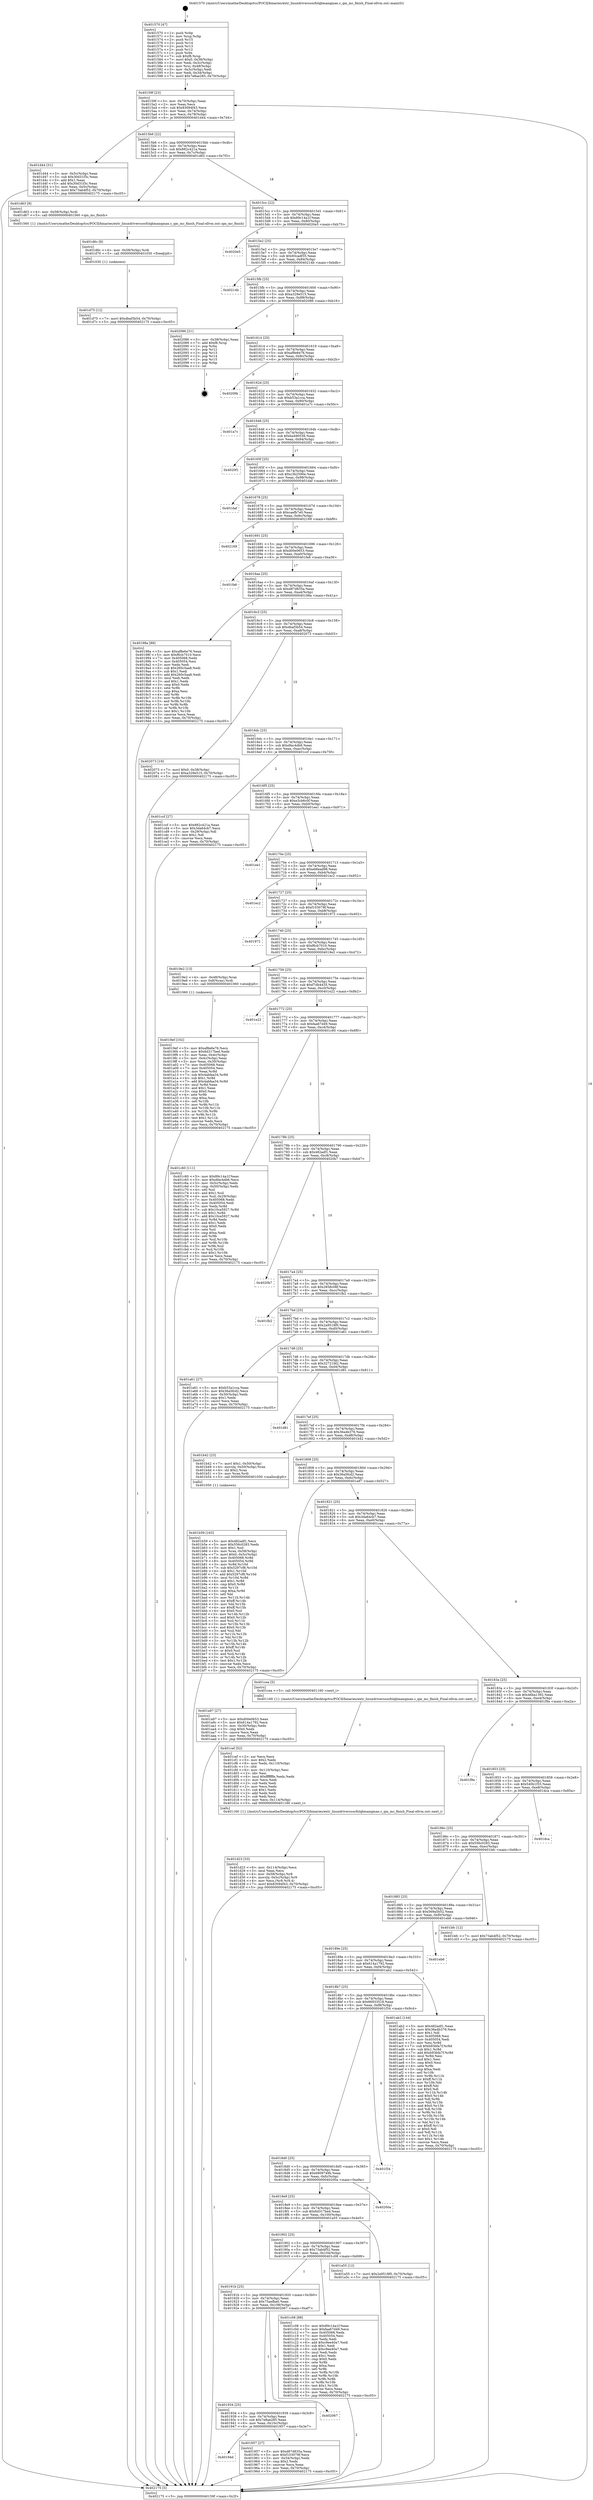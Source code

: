 digraph "0x401570" {
  label = "0x401570 (/mnt/c/Users/mathe/Desktop/tcc/POCII/binaries/extr_linuxdriverssocfslqbmanqman.c_qm_mc_finish_Final-ollvm.out::main(0))"
  labelloc = "t"
  node[shape=record]

  Entry [label="",width=0.3,height=0.3,shape=circle,fillcolor=black,style=filled]
  "0x40159f" [label="{
     0x40159f [23]\l
     | [instrs]\l
     &nbsp;&nbsp;0x40159f \<+3\>: mov -0x70(%rbp),%eax\l
     &nbsp;&nbsp;0x4015a2 \<+2\>: mov %eax,%ecx\l
     &nbsp;&nbsp;0x4015a4 \<+6\>: sub $0x83094f43,%ecx\l
     &nbsp;&nbsp;0x4015aa \<+3\>: mov %eax,-0x74(%rbp)\l
     &nbsp;&nbsp;0x4015ad \<+3\>: mov %ecx,-0x78(%rbp)\l
     &nbsp;&nbsp;0x4015b0 \<+6\>: je 0000000000401d44 \<main+0x7d4\>\l
  }"]
  "0x401d44" [label="{
     0x401d44 [31]\l
     | [instrs]\l
     &nbsp;&nbsp;0x401d44 \<+3\>: mov -0x5c(%rbp),%eax\l
     &nbsp;&nbsp;0x401d47 \<+5\>: sub $0x30d31f3c,%eax\l
     &nbsp;&nbsp;0x401d4c \<+3\>: add $0x1,%eax\l
     &nbsp;&nbsp;0x401d4f \<+5\>: add $0x30d31f3c,%eax\l
     &nbsp;&nbsp;0x401d54 \<+3\>: mov %eax,-0x5c(%rbp)\l
     &nbsp;&nbsp;0x401d57 \<+7\>: movl $0x73ab4f52,-0x70(%rbp)\l
     &nbsp;&nbsp;0x401d5e \<+5\>: jmp 0000000000402175 \<main+0xc05\>\l
  }"]
  "0x4015b6" [label="{
     0x4015b6 [22]\l
     | [instrs]\l
     &nbsp;&nbsp;0x4015b6 \<+5\>: jmp 00000000004015bb \<main+0x4b\>\l
     &nbsp;&nbsp;0x4015bb \<+3\>: mov -0x74(%rbp),%eax\l
     &nbsp;&nbsp;0x4015be \<+5\>: sub $0x882c421a,%eax\l
     &nbsp;&nbsp;0x4015c3 \<+3\>: mov %eax,-0x7c(%rbp)\l
     &nbsp;&nbsp;0x4015c6 \<+6\>: je 0000000000401d63 \<main+0x7f3\>\l
  }"]
  Exit [label="",width=0.3,height=0.3,shape=circle,fillcolor=black,style=filled,peripheries=2]
  "0x401d63" [label="{
     0x401d63 [9]\l
     | [instrs]\l
     &nbsp;&nbsp;0x401d63 \<+4\>: mov -0x58(%rbp),%rdi\l
     &nbsp;&nbsp;0x401d67 \<+5\>: call 0000000000401560 \<qm_mc_finish\>\l
     | [calls]\l
     &nbsp;&nbsp;0x401560 \{1\} (/mnt/c/Users/mathe/Desktop/tcc/POCII/binaries/extr_linuxdriverssocfslqbmanqman.c_qm_mc_finish_Final-ollvm.out::qm_mc_finish)\l
  }"]
  "0x4015cc" [label="{
     0x4015cc [22]\l
     | [instrs]\l
     &nbsp;&nbsp;0x4015cc \<+5\>: jmp 00000000004015d1 \<main+0x61\>\l
     &nbsp;&nbsp;0x4015d1 \<+3\>: mov -0x74(%rbp),%eax\l
     &nbsp;&nbsp;0x4015d4 \<+5\>: sub $0x89c14a1f,%eax\l
     &nbsp;&nbsp;0x4015d9 \<+3\>: mov %eax,-0x80(%rbp)\l
     &nbsp;&nbsp;0x4015dc \<+6\>: je 00000000004020e5 \<main+0xb75\>\l
  }"]
  "0x401d75" [label="{
     0x401d75 [12]\l
     | [instrs]\l
     &nbsp;&nbsp;0x401d75 \<+7\>: movl $0xdbaf3b54,-0x70(%rbp)\l
     &nbsp;&nbsp;0x401d7c \<+5\>: jmp 0000000000402175 \<main+0xc05\>\l
  }"]
  "0x4020e5" [label="{
     0x4020e5\l
  }", style=dashed]
  "0x4015e2" [label="{
     0x4015e2 [25]\l
     | [instrs]\l
     &nbsp;&nbsp;0x4015e2 \<+5\>: jmp 00000000004015e7 \<main+0x77\>\l
     &nbsp;&nbsp;0x4015e7 \<+3\>: mov -0x74(%rbp),%eax\l
     &nbsp;&nbsp;0x4015ea \<+5\>: sub $0x93cadf35,%eax\l
     &nbsp;&nbsp;0x4015ef \<+6\>: mov %eax,-0x84(%rbp)\l
     &nbsp;&nbsp;0x4015f5 \<+6\>: je 000000000040214b \<main+0xbdb\>\l
  }"]
  "0x401d6c" [label="{
     0x401d6c [9]\l
     | [instrs]\l
     &nbsp;&nbsp;0x401d6c \<+4\>: mov -0x58(%rbp),%rdi\l
     &nbsp;&nbsp;0x401d70 \<+5\>: call 0000000000401030 \<free@plt\>\l
     | [calls]\l
     &nbsp;&nbsp;0x401030 \{1\} (unknown)\l
  }"]
  "0x40214b" [label="{
     0x40214b\l
  }", style=dashed]
  "0x4015fb" [label="{
     0x4015fb [25]\l
     | [instrs]\l
     &nbsp;&nbsp;0x4015fb \<+5\>: jmp 0000000000401600 \<main+0x90\>\l
     &nbsp;&nbsp;0x401600 \<+3\>: mov -0x74(%rbp),%eax\l
     &nbsp;&nbsp;0x401603 \<+5\>: sub $0xa329e515,%eax\l
     &nbsp;&nbsp;0x401608 \<+6\>: mov %eax,-0x88(%rbp)\l
     &nbsp;&nbsp;0x40160e \<+6\>: je 0000000000402086 \<main+0xb16\>\l
  }"]
  "0x401d23" [label="{
     0x401d23 [33]\l
     | [instrs]\l
     &nbsp;&nbsp;0x401d23 \<+6\>: mov -0x114(%rbp),%ecx\l
     &nbsp;&nbsp;0x401d29 \<+3\>: imul %eax,%ecx\l
     &nbsp;&nbsp;0x401d2c \<+4\>: mov -0x58(%rbp),%r8\l
     &nbsp;&nbsp;0x401d30 \<+4\>: movslq -0x5c(%rbp),%r9\l
     &nbsp;&nbsp;0x401d34 \<+4\>: mov %ecx,(%r8,%r9,4)\l
     &nbsp;&nbsp;0x401d38 \<+7\>: movl $0x83094f43,-0x70(%rbp)\l
     &nbsp;&nbsp;0x401d3f \<+5\>: jmp 0000000000402175 \<main+0xc05\>\l
  }"]
  "0x402086" [label="{
     0x402086 [21]\l
     | [instrs]\l
     &nbsp;&nbsp;0x402086 \<+3\>: mov -0x38(%rbp),%eax\l
     &nbsp;&nbsp;0x402089 \<+7\>: add $0xf8,%rsp\l
     &nbsp;&nbsp;0x402090 \<+1\>: pop %rbx\l
     &nbsp;&nbsp;0x402091 \<+2\>: pop %r12\l
     &nbsp;&nbsp;0x402093 \<+2\>: pop %r13\l
     &nbsp;&nbsp;0x402095 \<+2\>: pop %r14\l
     &nbsp;&nbsp;0x402097 \<+2\>: pop %r15\l
     &nbsp;&nbsp;0x402099 \<+1\>: pop %rbp\l
     &nbsp;&nbsp;0x40209a \<+1\>: ret\l
  }"]
  "0x401614" [label="{
     0x401614 [25]\l
     | [instrs]\l
     &nbsp;&nbsp;0x401614 \<+5\>: jmp 0000000000401619 \<main+0xa9\>\l
     &nbsp;&nbsp;0x401619 \<+3\>: mov -0x74(%rbp),%eax\l
     &nbsp;&nbsp;0x40161c \<+5\>: sub $0xaf8e6e76,%eax\l
     &nbsp;&nbsp;0x401621 \<+6\>: mov %eax,-0x8c(%rbp)\l
     &nbsp;&nbsp;0x401627 \<+6\>: je 000000000040209b \<main+0xb2b\>\l
  }"]
  "0x401cef" [label="{
     0x401cef [52]\l
     | [instrs]\l
     &nbsp;&nbsp;0x401cef \<+2\>: xor %ecx,%ecx\l
     &nbsp;&nbsp;0x401cf1 \<+5\>: mov $0x2,%edx\l
     &nbsp;&nbsp;0x401cf6 \<+6\>: mov %edx,-0x110(%rbp)\l
     &nbsp;&nbsp;0x401cfc \<+1\>: cltd\l
     &nbsp;&nbsp;0x401cfd \<+6\>: mov -0x110(%rbp),%esi\l
     &nbsp;&nbsp;0x401d03 \<+2\>: idiv %esi\l
     &nbsp;&nbsp;0x401d05 \<+6\>: imul $0xfffffffe,%edx,%edx\l
     &nbsp;&nbsp;0x401d0b \<+2\>: mov %ecx,%edi\l
     &nbsp;&nbsp;0x401d0d \<+2\>: sub %edx,%edi\l
     &nbsp;&nbsp;0x401d0f \<+2\>: mov %ecx,%edx\l
     &nbsp;&nbsp;0x401d11 \<+3\>: sub $0x1,%edx\l
     &nbsp;&nbsp;0x401d14 \<+2\>: add %edx,%edi\l
     &nbsp;&nbsp;0x401d16 \<+2\>: sub %edi,%ecx\l
     &nbsp;&nbsp;0x401d18 \<+6\>: mov %ecx,-0x114(%rbp)\l
     &nbsp;&nbsp;0x401d1e \<+5\>: call 0000000000401160 \<next_i\>\l
     | [calls]\l
     &nbsp;&nbsp;0x401160 \{1\} (/mnt/c/Users/mathe/Desktop/tcc/POCII/binaries/extr_linuxdriverssocfslqbmanqman.c_qm_mc_finish_Final-ollvm.out::next_i)\l
  }"]
  "0x40209b" [label="{
     0x40209b\l
  }", style=dashed]
  "0x40162d" [label="{
     0x40162d [25]\l
     | [instrs]\l
     &nbsp;&nbsp;0x40162d \<+5\>: jmp 0000000000401632 \<main+0xc2\>\l
     &nbsp;&nbsp;0x401632 \<+3\>: mov -0x74(%rbp),%eax\l
     &nbsp;&nbsp;0x401635 \<+5\>: sub $0xb53a1cca,%eax\l
     &nbsp;&nbsp;0x40163a \<+6\>: mov %eax,-0x90(%rbp)\l
     &nbsp;&nbsp;0x401640 \<+6\>: je 0000000000401a7c \<main+0x50c\>\l
  }"]
  "0x401b59" [label="{
     0x401b59 [163]\l
     | [instrs]\l
     &nbsp;&nbsp;0x401b59 \<+5\>: mov $0x482adf1,%ecx\l
     &nbsp;&nbsp;0x401b5e \<+5\>: mov $0x556c0283,%edx\l
     &nbsp;&nbsp;0x401b63 \<+3\>: mov $0x1,%sil\l
     &nbsp;&nbsp;0x401b66 \<+4\>: mov %rax,-0x58(%rbp)\l
     &nbsp;&nbsp;0x401b6a \<+7\>: movl $0x0,-0x5c(%rbp)\l
     &nbsp;&nbsp;0x401b71 \<+8\>: mov 0x405068,%r8d\l
     &nbsp;&nbsp;0x401b79 \<+8\>: mov 0x405054,%r9d\l
     &nbsp;&nbsp;0x401b81 \<+3\>: mov %r8d,%r10d\l
     &nbsp;&nbsp;0x401b84 \<+7\>: sub $0x5297cf8,%r10d\l
     &nbsp;&nbsp;0x401b8b \<+4\>: sub $0x1,%r10d\l
     &nbsp;&nbsp;0x401b8f \<+7\>: add $0x5297cf8,%r10d\l
     &nbsp;&nbsp;0x401b96 \<+4\>: imul %r10d,%r8d\l
     &nbsp;&nbsp;0x401b9a \<+4\>: and $0x1,%r8d\l
     &nbsp;&nbsp;0x401b9e \<+4\>: cmp $0x0,%r8d\l
     &nbsp;&nbsp;0x401ba2 \<+4\>: sete %r11b\l
     &nbsp;&nbsp;0x401ba6 \<+4\>: cmp $0xa,%r9d\l
     &nbsp;&nbsp;0x401baa \<+3\>: setl %bl\l
     &nbsp;&nbsp;0x401bad \<+3\>: mov %r11b,%r14b\l
     &nbsp;&nbsp;0x401bb0 \<+4\>: xor $0xff,%r14b\l
     &nbsp;&nbsp;0x401bb4 \<+3\>: mov %bl,%r15b\l
     &nbsp;&nbsp;0x401bb7 \<+4\>: xor $0xff,%r15b\l
     &nbsp;&nbsp;0x401bbb \<+4\>: xor $0x0,%sil\l
     &nbsp;&nbsp;0x401bbf \<+3\>: mov %r14b,%r12b\l
     &nbsp;&nbsp;0x401bc2 \<+4\>: and $0x0,%r12b\l
     &nbsp;&nbsp;0x401bc6 \<+3\>: and %sil,%r11b\l
     &nbsp;&nbsp;0x401bc9 \<+3\>: mov %r15b,%r13b\l
     &nbsp;&nbsp;0x401bcc \<+4\>: and $0x0,%r13b\l
     &nbsp;&nbsp;0x401bd0 \<+3\>: and %sil,%bl\l
     &nbsp;&nbsp;0x401bd3 \<+3\>: or %r11b,%r12b\l
     &nbsp;&nbsp;0x401bd6 \<+3\>: or %bl,%r13b\l
     &nbsp;&nbsp;0x401bd9 \<+3\>: xor %r13b,%r12b\l
     &nbsp;&nbsp;0x401bdc \<+3\>: or %r15b,%r14b\l
     &nbsp;&nbsp;0x401bdf \<+4\>: xor $0xff,%r14b\l
     &nbsp;&nbsp;0x401be3 \<+4\>: or $0x0,%sil\l
     &nbsp;&nbsp;0x401be7 \<+3\>: and %sil,%r14b\l
     &nbsp;&nbsp;0x401bea \<+3\>: or %r14b,%r12b\l
     &nbsp;&nbsp;0x401bed \<+4\>: test $0x1,%r12b\l
     &nbsp;&nbsp;0x401bf1 \<+3\>: cmovne %edx,%ecx\l
     &nbsp;&nbsp;0x401bf4 \<+3\>: mov %ecx,-0x70(%rbp)\l
     &nbsp;&nbsp;0x401bf7 \<+5\>: jmp 0000000000402175 \<main+0xc05\>\l
  }"]
  "0x401a7c" [label="{
     0x401a7c\l
  }", style=dashed]
  "0x401646" [label="{
     0x401646 [25]\l
     | [instrs]\l
     &nbsp;&nbsp;0x401646 \<+5\>: jmp 000000000040164b \<main+0xdb\>\l
     &nbsp;&nbsp;0x40164b \<+3\>: mov -0x74(%rbp),%eax\l
     &nbsp;&nbsp;0x40164e \<+5\>: sub $0xba490536,%eax\l
     &nbsp;&nbsp;0x401653 \<+6\>: mov %eax,-0x94(%rbp)\l
     &nbsp;&nbsp;0x401659 \<+6\>: je 00000000004020f1 \<main+0xb81\>\l
  }"]
  "0x4019ef" [label="{
     0x4019ef [102]\l
     | [instrs]\l
     &nbsp;&nbsp;0x4019ef \<+5\>: mov $0xaf8e6e76,%ecx\l
     &nbsp;&nbsp;0x4019f4 \<+5\>: mov $0x6d317bed,%edx\l
     &nbsp;&nbsp;0x4019f9 \<+3\>: mov %eax,-0x4c(%rbp)\l
     &nbsp;&nbsp;0x4019fc \<+3\>: mov -0x4c(%rbp),%eax\l
     &nbsp;&nbsp;0x4019ff \<+3\>: mov %eax,-0x30(%rbp)\l
     &nbsp;&nbsp;0x401a02 \<+7\>: mov 0x405068,%eax\l
     &nbsp;&nbsp;0x401a09 \<+7\>: mov 0x405054,%esi\l
     &nbsp;&nbsp;0x401a10 \<+3\>: mov %eax,%r8d\l
     &nbsp;&nbsp;0x401a13 \<+7\>: sub $0x4abfaa34,%r8d\l
     &nbsp;&nbsp;0x401a1a \<+4\>: sub $0x1,%r8d\l
     &nbsp;&nbsp;0x401a1e \<+7\>: add $0x4abfaa34,%r8d\l
     &nbsp;&nbsp;0x401a25 \<+4\>: imul %r8d,%eax\l
     &nbsp;&nbsp;0x401a29 \<+3\>: and $0x1,%eax\l
     &nbsp;&nbsp;0x401a2c \<+3\>: cmp $0x0,%eax\l
     &nbsp;&nbsp;0x401a2f \<+4\>: sete %r9b\l
     &nbsp;&nbsp;0x401a33 \<+3\>: cmp $0xa,%esi\l
     &nbsp;&nbsp;0x401a36 \<+4\>: setl %r10b\l
     &nbsp;&nbsp;0x401a3a \<+3\>: mov %r9b,%r11b\l
     &nbsp;&nbsp;0x401a3d \<+3\>: and %r10b,%r11b\l
     &nbsp;&nbsp;0x401a40 \<+3\>: xor %r10b,%r9b\l
     &nbsp;&nbsp;0x401a43 \<+3\>: or %r9b,%r11b\l
     &nbsp;&nbsp;0x401a46 \<+4\>: test $0x1,%r11b\l
     &nbsp;&nbsp;0x401a4a \<+3\>: cmovne %edx,%ecx\l
     &nbsp;&nbsp;0x401a4d \<+3\>: mov %ecx,-0x70(%rbp)\l
     &nbsp;&nbsp;0x401a50 \<+5\>: jmp 0000000000402175 \<main+0xc05\>\l
  }"]
  "0x4020f1" [label="{
     0x4020f1\l
  }", style=dashed]
  "0x40165f" [label="{
     0x40165f [25]\l
     | [instrs]\l
     &nbsp;&nbsp;0x40165f \<+5\>: jmp 0000000000401664 \<main+0xf4\>\l
     &nbsp;&nbsp;0x401664 \<+3\>: mov -0x74(%rbp),%eax\l
     &nbsp;&nbsp;0x401667 \<+5\>: sub $0xc3b2590e,%eax\l
     &nbsp;&nbsp;0x40166c \<+6\>: mov %eax,-0x98(%rbp)\l
     &nbsp;&nbsp;0x401672 \<+6\>: je 0000000000401daf \<main+0x83f\>\l
  }"]
  "0x401570" [label="{
     0x401570 [47]\l
     | [instrs]\l
     &nbsp;&nbsp;0x401570 \<+1\>: push %rbp\l
     &nbsp;&nbsp;0x401571 \<+3\>: mov %rsp,%rbp\l
     &nbsp;&nbsp;0x401574 \<+2\>: push %r15\l
     &nbsp;&nbsp;0x401576 \<+2\>: push %r14\l
     &nbsp;&nbsp;0x401578 \<+2\>: push %r13\l
     &nbsp;&nbsp;0x40157a \<+2\>: push %r12\l
     &nbsp;&nbsp;0x40157c \<+1\>: push %rbx\l
     &nbsp;&nbsp;0x40157d \<+7\>: sub $0xf8,%rsp\l
     &nbsp;&nbsp;0x401584 \<+7\>: movl $0x0,-0x38(%rbp)\l
     &nbsp;&nbsp;0x40158b \<+3\>: mov %edi,-0x3c(%rbp)\l
     &nbsp;&nbsp;0x40158e \<+4\>: mov %rsi,-0x48(%rbp)\l
     &nbsp;&nbsp;0x401592 \<+3\>: mov -0x3c(%rbp),%edi\l
     &nbsp;&nbsp;0x401595 \<+3\>: mov %edi,-0x34(%rbp)\l
     &nbsp;&nbsp;0x401598 \<+7\>: movl $0x7e8ae285,-0x70(%rbp)\l
  }"]
  "0x401daf" [label="{
     0x401daf\l
  }", style=dashed]
  "0x401678" [label="{
     0x401678 [25]\l
     | [instrs]\l
     &nbsp;&nbsp;0x401678 \<+5\>: jmp 000000000040167d \<main+0x10d\>\l
     &nbsp;&nbsp;0x40167d \<+3\>: mov -0x74(%rbp),%eax\l
     &nbsp;&nbsp;0x401680 \<+5\>: sub $0xcaefb7e0,%eax\l
     &nbsp;&nbsp;0x401685 \<+6\>: mov %eax,-0x9c(%rbp)\l
     &nbsp;&nbsp;0x40168b \<+6\>: je 0000000000402169 \<main+0xbf9\>\l
  }"]
  "0x402175" [label="{
     0x402175 [5]\l
     | [instrs]\l
     &nbsp;&nbsp;0x402175 \<+5\>: jmp 000000000040159f \<main+0x2f\>\l
  }"]
  "0x402169" [label="{
     0x402169\l
  }", style=dashed]
  "0x401691" [label="{
     0x401691 [25]\l
     | [instrs]\l
     &nbsp;&nbsp;0x401691 \<+5\>: jmp 0000000000401696 \<main+0x126\>\l
     &nbsp;&nbsp;0x401696 \<+3\>: mov -0x74(%rbp),%eax\l
     &nbsp;&nbsp;0x401699 \<+5\>: sub $0xd00e0653,%eax\l
     &nbsp;&nbsp;0x40169e \<+6\>: mov %eax,-0xa0(%rbp)\l
     &nbsp;&nbsp;0x4016a4 \<+6\>: je 0000000000401fa6 \<main+0xa36\>\l
  }"]
  "0x40194d" [label="{
     0x40194d\l
  }", style=dashed]
  "0x401fa6" [label="{
     0x401fa6\l
  }", style=dashed]
  "0x4016aa" [label="{
     0x4016aa [25]\l
     | [instrs]\l
     &nbsp;&nbsp;0x4016aa \<+5\>: jmp 00000000004016af \<main+0x13f\>\l
     &nbsp;&nbsp;0x4016af \<+3\>: mov -0x74(%rbp),%eax\l
     &nbsp;&nbsp;0x4016b2 \<+5\>: sub $0xd87d835a,%eax\l
     &nbsp;&nbsp;0x4016b7 \<+6\>: mov %eax,-0xa4(%rbp)\l
     &nbsp;&nbsp;0x4016bd \<+6\>: je 000000000040198a \<main+0x41a\>\l
  }"]
  "0x401957" [label="{
     0x401957 [27]\l
     | [instrs]\l
     &nbsp;&nbsp;0x401957 \<+5\>: mov $0xd87d835a,%eax\l
     &nbsp;&nbsp;0x40195c \<+5\>: mov $0xf103079f,%ecx\l
     &nbsp;&nbsp;0x401961 \<+3\>: mov -0x34(%rbp),%edx\l
     &nbsp;&nbsp;0x401964 \<+3\>: cmp $0x2,%edx\l
     &nbsp;&nbsp;0x401967 \<+3\>: cmovne %ecx,%eax\l
     &nbsp;&nbsp;0x40196a \<+3\>: mov %eax,-0x70(%rbp)\l
     &nbsp;&nbsp;0x40196d \<+5\>: jmp 0000000000402175 \<main+0xc05\>\l
  }"]
  "0x40198a" [label="{
     0x40198a [88]\l
     | [instrs]\l
     &nbsp;&nbsp;0x40198a \<+5\>: mov $0xaf8e6e76,%eax\l
     &nbsp;&nbsp;0x40198f \<+5\>: mov $0xf6cb7010,%ecx\l
     &nbsp;&nbsp;0x401994 \<+7\>: mov 0x405068,%edx\l
     &nbsp;&nbsp;0x40199b \<+7\>: mov 0x405054,%esi\l
     &nbsp;&nbsp;0x4019a2 \<+2\>: mov %edx,%edi\l
     &nbsp;&nbsp;0x4019a4 \<+6\>: sub $0x260c5aa8,%edi\l
     &nbsp;&nbsp;0x4019aa \<+3\>: sub $0x1,%edi\l
     &nbsp;&nbsp;0x4019ad \<+6\>: add $0x260c5aa8,%edi\l
     &nbsp;&nbsp;0x4019b3 \<+3\>: imul %edi,%edx\l
     &nbsp;&nbsp;0x4019b6 \<+3\>: and $0x1,%edx\l
     &nbsp;&nbsp;0x4019b9 \<+3\>: cmp $0x0,%edx\l
     &nbsp;&nbsp;0x4019bc \<+4\>: sete %r8b\l
     &nbsp;&nbsp;0x4019c0 \<+3\>: cmp $0xa,%esi\l
     &nbsp;&nbsp;0x4019c3 \<+4\>: setl %r9b\l
     &nbsp;&nbsp;0x4019c7 \<+3\>: mov %r8b,%r10b\l
     &nbsp;&nbsp;0x4019ca \<+3\>: and %r9b,%r10b\l
     &nbsp;&nbsp;0x4019cd \<+3\>: xor %r9b,%r8b\l
     &nbsp;&nbsp;0x4019d0 \<+3\>: or %r8b,%r10b\l
     &nbsp;&nbsp;0x4019d3 \<+4\>: test $0x1,%r10b\l
     &nbsp;&nbsp;0x4019d7 \<+3\>: cmovne %ecx,%eax\l
     &nbsp;&nbsp;0x4019da \<+3\>: mov %eax,-0x70(%rbp)\l
     &nbsp;&nbsp;0x4019dd \<+5\>: jmp 0000000000402175 \<main+0xc05\>\l
  }"]
  "0x4016c3" [label="{
     0x4016c3 [25]\l
     | [instrs]\l
     &nbsp;&nbsp;0x4016c3 \<+5\>: jmp 00000000004016c8 \<main+0x158\>\l
     &nbsp;&nbsp;0x4016c8 \<+3\>: mov -0x74(%rbp),%eax\l
     &nbsp;&nbsp;0x4016cb \<+5\>: sub $0xdbaf3b54,%eax\l
     &nbsp;&nbsp;0x4016d0 \<+6\>: mov %eax,-0xa8(%rbp)\l
     &nbsp;&nbsp;0x4016d6 \<+6\>: je 0000000000402073 \<main+0xb03\>\l
  }"]
  "0x401934" [label="{
     0x401934 [25]\l
     | [instrs]\l
     &nbsp;&nbsp;0x401934 \<+5\>: jmp 0000000000401939 \<main+0x3c9\>\l
     &nbsp;&nbsp;0x401939 \<+3\>: mov -0x74(%rbp),%eax\l
     &nbsp;&nbsp;0x40193c \<+5\>: sub $0x7e8ae285,%eax\l
     &nbsp;&nbsp;0x401941 \<+6\>: mov %eax,-0x10c(%rbp)\l
     &nbsp;&nbsp;0x401947 \<+6\>: je 0000000000401957 \<main+0x3e7\>\l
  }"]
  "0x402073" [label="{
     0x402073 [19]\l
     | [instrs]\l
     &nbsp;&nbsp;0x402073 \<+7\>: movl $0x0,-0x38(%rbp)\l
     &nbsp;&nbsp;0x40207a \<+7\>: movl $0xa329e515,-0x70(%rbp)\l
     &nbsp;&nbsp;0x402081 \<+5\>: jmp 0000000000402175 \<main+0xc05\>\l
  }"]
  "0x4016dc" [label="{
     0x4016dc [25]\l
     | [instrs]\l
     &nbsp;&nbsp;0x4016dc \<+5\>: jmp 00000000004016e1 \<main+0x171\>\l
     &nbsp;&nbsp;0x4016e1 \<+3\>: mov -0x74(%rbp),%eax\l
     &nbsp;&nbsp;0x4016e4 \<+5\>: sub $0xdfac4db6,%eax\l
     &nbsp;&nbsp;0x4016e9 \<+6\>: mov %eax,-0xac(%rbp)\l
     &nbsp;&nbsp;0x4016ef \<+6\>: je 0000000000401ccf \<main+0x75f\>\l
  }"]
  "0x402067" [label="{
     0x402067\l
  }", style=dashed]
  "0x401ccf" [label="{
     0x401ccf [27]\l
     | [instrs]\l
     &nbsp;&nbsp;0x401ccf \<+5\>: mov $0x882c421a,%eax\l
     &nbsp;&nbsp;0x401cd4 \<+5\>: mov $0x3da64cb7,%ecx\l
     &nbsp;&nbsp;0x401cd9 \<+3\>: mov -0x29(%rbp),%dl\l
     &nbsp;&nbsp;0x401cdc \<+3\>: test $0x1,%dl\l
     &nbsp;&nbsp;0x401cdf \<+3\>: cmovne %ecx,%eax\l
     &nbsp;&nbsp;0x401ce2 \<+3\>: mov %eax,-0x70(%rbp)\l
     &nbsp;&nbsp;0x401ce5 \<+5\>: jmp 0000000000402175 \<main+0xc05\>\l
  }"]
  "0x4016f5" [label="{
     0x4016f5 [25]\l
     | [instrs]\l
     &nbsp;&nbsp;0x4016f5 \<+5\>: jmp 00000000004016fa \<main+0x18a\>\l
     &nbsp;&nbsp;0x4016fa \<+3\>: mov -0x74(%rbp),%eax\l
     &nbsp;&nbsp;0x4016fd \<+5\>: sub $0xe3cb6c0f,%eax\l
     &nbsp;&nbsp;0x401702 \<+6\>: mov %eax,-0xb0(%rbp)\l
     &nbsp;&nbsp;0x401708 \<+6\>: je 0000000000401ee1 \<main+0x971\>\l
  }"]
  "0x40191b" [label="{
     0x40191b [25]\l
     | [instrs]\l
     &nbsp;&nbsp;0x40191b \<+5\>: jmp 0000000000401920 \<main+0x3b0\>\l
     &nbsp;&nbsp;0x401920 \<+3\>: mov -0x74(%rbp),%eax\l
     &nbsp;&nbsp;0x401923 \<+5\>: sub $0x75aefba0,%eax\l
     &nbsp;&nbsp;0x401928 \<+6\>: mov %eax,-0x108(%rbp)\l
     &nbsp;&nbsp;0x40192e \<+6\>: je 0000000000402067 \<main+0xaf7\>\l
  }"]
  "0x401ee1" [label="{
     0x401ee1\l
  }", style=dashed]
  "0x40170e" [label="{
     0x40170e [25]\l
     | [instrs]\l
     &nbsp;&nbsp;0x40170e \<+5\>: jmp 0000000000401713 \<main+0x1a3\>\l
     &nbsp;&nbsp;0x401713 \<+3\>: mov -0x74(%rbp),%eax\l
     &nbsp;&nbsp;0x401716 \<+5\>: sub $0xeb6ead98,%eax\l
     &nbsp;&nbsp;0x40171b \<+6\>: mov %eax,-0xb4(%rbp)\l
     &nbsp;&nbsp;0x401721 \<+6\>: je 0000000000401ec2 \<main+0x952\>\l
  }"]
  "0x401c08" [label="{
     0x401c08 [88]\l
     | [instrs]\l
     &nbsp;&nbsp;0x401c08 \<+5\>: mov $0x89c14a1f,%eax\l
     &nbsp;&nbsp;0x401c0d \<+5\>: mov $0xfaa67d49,%ecx\l
     &nbsp;&nbsp;0x401c12 \<+7\>: mov 0x405068,%edx\l
     &nbsp;&nbsp;0x401c19 \<+7\>: mov 0x405054,%esi\l
     &nbsp;&nbsp;0x401c20 \<+2\>: mov %edx,%edi\l
     &nbsp;&nbsp;0x401c22 \<+6\>: add $0xc9ee40a7,%edi\l
     &nbsp;&nbsp;0x401c28 \<+3\>: sub $0x1,%edi\l
     &nbsp;&nbsp;0x401c2b \<+6\>: sub $0xc9ee40a7,%edi\l
     &nbsp;&nbsp;0x401c31 \<+3\>: imul %edi,%edx\l
     &nbsp;&nbsp;0x401c34 \<+3\>: and $0x1,%edx\l
     &nbsp;&nbsp;0x401c37 \<+3\>: cmp $0x0,%edx\l
     &nbsp;&nbsp;0x401c3a \<+4\>: sete %r8b\l
     &nbsp;&nbsp;0x401c3e \<+3\>: cmp $0xa,%esi\l
     &nbsp;&nbsp;0x401c41 \<+4\>: setl %r9b\l
     &nbsp;&nbsp;0x401c45 \<+3\>: mov %r8b,%r10b\l
     &nbsp;&nbsp;0x401c48 \<+3\>: and %r9b,%r10b\l
     &nbsp;&nbsp;0x401c4b \<+3\>: xor %r9b,%r8b\l
     &nbsp;&nbsp;0x401c4e \<+3\>: or %r8b,%r10b\l
     &nbsp;&nbsp;0x401c51 \<+4\>: test $0x1,%r10b\l
     &nbsp;&nbsp;0x401c55 \<+3\>: cmovne %ecx,%eax\l
     &nbsp;&nbsp;0x401c58 \<+3\>: mov %eax,-0x70(%rbp)\l
     &nbsp;&nbsp;0x401c5b \<+5\>: jmp 0000000000402175 \<main+0xc05\>\l
  }"]
  "0x401ec2" [label="{
     0x401ec2\l
  }", style=dashed]
  "0x401727" [label="{
     0x401727 [25]\l
     | [instrs]\l
     &nbsp;&nbsp;0x401727 \<+5\>: jmp 000000000040172c \<main+0x1bc\>\l
     &nbsp;&nbsp;0x40172c \<+3\>: mov -0x74(%rbp),%eax\l
     &nbsp;&nbsp;0x40172f \<+5\>: sub $0xf103079f,%eax\l
     &nbsp;&nbsp;0x401734 \<+6\>: mov %eax,-0xb8(%rbp)\l
     &nbsp;&nbsp;0x40173a \<+6\>: je 0000000000401972 \<main+0x402\>\l
  }"]
  "0x401902" [label="{
     0x401902 [25]\l
     | [instrs]\l
     &nbsp;&nbsp;0x401902 \<+5\>: jmp 0000000000401907 \<main+0x397\>\l
     &nbsp;&nbsp;0x401907 \<+3\>: mov -0x74(%rbp),%eax\l
     &nbsp;&nbsp;0x40190a \<+5\>: sub $0x73ab4f52,%eax\l
     &nbsp;&nbsp;0x40190f \<+6\>: mov %eax,-0x104(%rbp)\l
     &nbsp;&nbsp;0x401915 \<+6\>: je 0000000000401c08 \<main+0x698\>\l
  }"]
  "0x401972" [label="{
     0x401972\l
  }", style=dashed]
  "0x401740" [label="{
     0x401740 [25]\l
     | [instrs]\l
     &nbsp;&nbsp;0x401740 \<+5\>: jmp 0000000000401745 \<main+0x1d5\>\l
     &nbsp;&nbsp;0x401745 \<+3\>: mov -0x74(%rbp),%eax\l
     &nbsp;&nbsp;0x401748 \<+5\>: sub $0xf6cb7010,%eax\l
     &nbsp;&nbsp;0x40174d \<+6\>: mov %eax,-0xbc(%rbp)\l
     &nbsp;&nbsp;0x401753 \<+6\>: je 00000000004019e2 \<main+0x472\>\l
  }"]
  "0x401a55" [label="{
     0x401a55 [12]\l
     | [instrs]\l
     &nbsp;&nbsp;0x401a55 \<+7\>: movl $0x2a9518f0,-0x70(%rbp)\l
     &nbsp;&nbsp;0x401a5c \<+5\>: jmp 0000000000402175 \<main+0xc05\>\l
  }"]
  "0x4019e2" [label="{
     0x4019e2 [13]\l
     | [instrs]\l
     &nbsp;&nbsp;0x4019e2 \<+4\>: mov -0x48(%rbp),%rax\l
     &nbsp;&nbsp;0x4019e6 \<+4\>: mov 0x8(%rax),%rdi\l
     &nbsp;&nbsp;0x4019ea \<+5\>: call 0000000000401060 \<atoi@plt\>\l
     | [calls]\l
     &nbsp;&nbsp;0x401060 \{1\} (unknown)\l
  }"]
  "0x401759" [label="{
     0x401759 [25]\l
     | [instrs]\l
     &nbsp;&nbsp;0x401759 \<+5\>: jmp 000000000040175e \<main+0x1ee\>\l
     &nbsp;&nbsp;0x40175e \<+3\>: mov -0x74(%rbp),%eax\l
     &nbsp;&nbsp;0x401761 \<+5\>: sub $0xf7db4435,%eax\l
     &nbsp;&nbsp;0x401766 \<+6\>: mov %eax,-0xc0(%rbp)\l
     &nbsp;&nbsp;0x40176c \<+6\>: je 0000000000401e22 \<main+0x8b2\>\l
  }"]
  "0x4018e9" [label="{
     0x4018e9 [25]\l
     | [instrs]\l
     &nbsp;&nbsp;0x4018e9 \<+5\>: jmp 00000000004018ee \<main+0x37e\>\l
     &nbsp;&nbsp;0x4018ee \<+3\>: mov -0x74(%rbp),%eax\l
     &nbsp;&nbsp;0x4018f1 \<+5\>: sub $0x6d317bed,%eax\l
     &nbsp;&nbsp;0x4018f6 \<+6\>: mov %eax,-0x100(%rbp)\l
     &nbsp;&nbsp;0x4018fc \<+6\>: je 0000000000401a55 \<main+0x4e5\>\l
  }"]
  "0x401e22" [label="{
     0x401e22\l
  }", style=dashed]
  "0x401772" [label="{
     0x401772 [25]\l
     | [instrs]\l
     &nbsp;&nbsp;0x401772 \<+5\>: jmp 0000000000401777 \<main+0x207\>\l
     &nbsp;&nbsp;0x401777 \<+3\>: mov -0x74(%rbp),%eax\l
     &nbsp;&nbsp;0x40177a \<+5\>: sub $0xfaa67d49,%eax\l
     &nbsp;&nbsp;0x40177f \<+6\>: mov %eax,-0xc4(%rbp)\l
     &nbsp;&nbsp;0x401785 \<+6\>: je 0000000000401c60 \<main+0x6f0\>\l
  }"]
  "0x40200a" [label="{
     0x40200a\l
  }", style=dashed]
  "0x401c60" [label="{
     0x401c60 [111]\l
     | [instrs]\l
     &nbsp;&nbsp;0x401c60 \<+5\>: mov $0x89c14a1f,%eax\l
     &nbsp;&nbsp;0x401c65 \<+5\>: mov $0xdfac4db6,%ecx\l
     &nbsp;&nbsp;0x401c6a \<+3\>: mov -0x5c(%rbp),%edx\l
     &nbsp;&nbsp;0x401c6d \<+3\>: cmp -0x50(%rbp),%edx\l
     &nbsp;&nbsp;0x401c70 \<+4\>: setl %sil\l
     &nbsp;&nbsp;0x401c74 \<+4\>: and $0x1,%sil\l
     &nbsp;&nbsp;0x401c78 \<+4\>: mov %sil,-0x29(%rbp)\l
     &nbsp;&nbsp;0x401c7c \<+7\>: mov 0x405068,%edx\l
     &nbsp;&nbsp;0x401c83 \<+7\>: mov 0x405054,%edi\l
     &nbsp;&nbsp;0x401c8a \<+3\>: mov %edx,%r8d\l
     &nbsp;&nbsp;0x401c8d \<+7\>: sub $0x10ca5927,%r8d\l
     &nbsp;&nbsp;0x401c94 \<+4\>: sub $0x1,%r8d\l
     &nbsp;&nbsp;0x401c98 \<+7\>: add $0x10ca5927,%r8d\l
     &nbsp;&nbsp;0x401c9f \<+4\>: imul %r8d,%edx\l
     &nbsp;&nbsp;0x401ca3 \<+3\>: and $0x1,%edx\l
     &nbsp;&nbsp;0x401ca6 \<+3\>: cmp $0x0,%edx\l
     &nbsp;&nbsp;0x401ca9 \<+4\>: sete %sil\l
     &nbsp;&nbsp;0x401cad \<+3\>: cmp $0xa,%edi\l
     &nbsp;&nbsp;0x401cb0 \<+4\>: setl %r9b\l
     &nbsp;&nbsp;0x401cb4 \<+3\>: mov %sil,%r10b\l
     &nbsp;&nbsp;0x401cb7 \<+3\>: and %r9b,%r10b\l
     &nbsp;&nbsp;0x401cba \<+3\>: xor %r9b,%sil\l
     &nbsp;&nbsp;0x401cbd \<+3\>: or %sil,%r10b\l
     &nbsp;&nbsp;0x401cc0 \<+4\>: test $0x1,%r10b\l
     &nbsp;&nbsp;0x401cc4 \<+3\>: cmovne %ecx,%eax\l
     &nbsp;&nbsp;0x401cc7 \<+3\>: mov %eax,-0x70(%rbp)\l
     &nbsp;&nbsp;0x401cca \<+5\>: jmp 0000000000402175 \<main+0xc05\>\l
  }"]
  "0x40178b" [label="{
     0x40178b [25]\l
     | [instrs]\l
     &nbsp;&nbsp;0x40178b \<+5\>: jmp 0000000000401790 \<main+0x220\>\l
     &nbsp;&nbsp;0x401790 \<+3\>: mov -0x74(%rbp),%eax\l
     &nbsp;&nbsp;0x401793 \<+5\>: sub $0x482adf1,%eax\l
     &nbsp;&nbsp;0x401798 \<+6\>: mov %eax,-0xc8(%rbp)\l
     &nbsp;&nbsp;0x40179e \<+6\>: je 00000000004020b7 \<main+0xb47\>\l
  }"]
  "0x4018d0" [label="{
     0x4018d0 [25]\l
     | [instrs]\l
     &nbsp;&nbsp;0x4018d0 \<+5\>: jmp 00000000004018d5 \<main+0x365\>\l
     &nbsp;&nbsp;0x4018d5 \<+3\>: mov -0x74(%rbp),%eax\l
     &nbsp;&nbsp;0x4018d8 \<+5\>: sub $0x6809749b,%eax\l
     &nbsp;&nbsp;0x4018dd \<+6\>: mov %eax,-0xfc(%rbp)\l
     &nbsp;&nbsp;0x4018e3 \<+6\>: je 000000000040200a \<main+0xa9a\>\l
  }"]
  "0x4020b7" [label="{
     0x4020b7\l
  }", style=dashed]
  "0x4017a4" [label="{
     0x4017a4 [25]\l
     | [instrs]\l
     &nbsp;&nbsp;0x4017a4 \<+5\>: jmp 00000000004017a9 \<main+0x239\>\l
     &nbsp;&nbsp;0x4017a9 \<+3\>: mov -0x74(%rbp),%eax\l
     &nbsp;&nbsp;0x4017ac \<+5\>: sub $0x2858c08f,%eax\l
     &nbsp;&nbsp;0x4017b1 \<+6\>: mov %eax,-0xcc(%rbp)\l
     &nbsp;&nbsp;0x4017b7 \<+6\>: je 0000000000401fb2 \<main+0xa42\>\l
  }"]
  "0x401f34" [label="{
     0x401f34\l
  }", style=dashed]
  "0x401fb2" [label="{
     0x401fb2\l
  }", style=dashed]
  "0x4017bd" [label="{
     0x4017bd [25]\l
     | [instrs]\l
     &nbsp;&nbsp;0x4017bd \<+5\>: jmp 00000000004017c2 \<main+0x252\>\l
     &nbsp;&nbsp;0x4017c2 \<+3\>: mov -0x74(%rbp),%eax\l
     &nbsp;&nbsp;0x4017c5 \<+5\>: sub $0x2a9518f0,%eax\l
     &nbsp;&nbsp;0x4017ca \<+6\>: mov %eax,-0xd0(%rbp)\l
     &nbsp;&nbsp;0x4017d0 \<+6\>: je 0000000000401a61 \<main+0x4f1\>\l
  }"]
  "0x4018b7" [label="{
     0x4018b7 [25]\l
     | [instrs]\l
     &nbsp;&nbsp;0x4018b7 \<+5\>: jmp 00000000004018bc \<main+0x34c\>\l
     &nbsp;&nbsp;0x4018bc \<+3\>: mov -0x74(%rbp),%eax\l
     &nbsp;&nbsp;0x4018bf \<+5\>: sub $0x66933518,%eax\l
     &nbsp;&nbsp;0x4018c4 \<+6\>: mov %eax,-0xf8(%rbp)\l
     &nbsp;&nbsp;0x4018ca \<+6\>: je 0000000000401f34 \<main+0x9c4\>\l
  }"]
  "0x401a61" [label="{
     0x401a61 [27]\l
     | [instrs]\l
     &nbsp;&nbsp;0x401a61 \<+5\>: mov $0xb53a1cca,%eax\l
     &nbsp;&nbsp;0x401a66 \<+5\>: mov $0x36a5fcd2,%ecx\l
     &nbsp;&nbsp;0x401a6b \<+3\>: mov -0x30(%rbp),%edx\l
     &nbsp;&nbsp;0x401a6e \<+3\>: cmp $0x1,%edx\l
     &nbsp;&nbsp;0x401a71 \<+3\>: cmovl %ecx,%eax\l
     &nbsp;&nbsp;0x401a74 \<+3\>: mov %eax,-0x70(%rbp)\l
     &nbsp;&nbsp;0x401a77 \<+5\>: jmp 0000000000402175 \<main+0xc05\>\l
  }"]
  "0x4017d6" [label="{
     0x4017d6 [25]\l
     | [instrs]\l
     &nbsp;&nbsp;0x4017d6 \<+5\>: jmp 00000000004017db \<main+0x26b\>\l
     &nbsp;&nbsp;0x4017db \<+3\>: mov -0x74(%rbp),%eax\l
     &nbsp;&nbsp;0x4017de \<+5\>: sub $0x32721fd2,%eax\l
     &nbsp;&nbsp;0x4017e3 \<+6\>: mov %eax,-0xd4(%rbp)\l
     &nbsp;&nbsp;0x4017e9 \<+6\>: je 0000000000401d81 \<main+0x811\>\l
  }"]
  "0x401ab2" [label="{
     0x401ab2 [144]\l
     | [instrs]\l
     &nbsp;&nbsp;0x401ab2 \<+5\>: mov $0x482adf1,%eax\l
     &nbsp;&nbsp;0x401ab7 \<+5\>: mov $0x36a4b376,%ecx\l
     &nbsp;&nbsp;0x401abc \<+2\>: mov $0x1,%dl\l
     &nbsp;&nbsp;0x401abe \<+7\>: mov 0x405068,%esi\l
     &nbsp;&nbsp;0x401ac5 \<+7\>: mov 0x405054,%edi\l
     &nbsp;&nbsp;0x401acc \<+3\>: mov %esi,%r8d\l
     &nbsp;&nbsp;0x401acf \<+7\>: sub $0xb93bfa7f,%r8d\l
     &nbsp;&nbsp;0x401ad6 \<+4\>: sub $0x1,%r8d\l
     &nbsp;&nbsp;0x401ada \<+7\>: add $0xb93bfa7f,%r8d\l
     &nbsp;&nbsp;0x401ae1 \<+4\>: imul %r8d,%esi\l
     &nbsp;&nbsp;0x401ae5 \<+3\>: and $0x1,%esi\l
     &nbsp;&nbsp;0x401ae8 \<+3\>: cmp $0x0,%esi\l
     &nbsp;&nbsp;0x401aeb \<+4\>: sete %r9b\l
     &nbsp;&nbsp;0x401aef \<+3\>: cmp $0xa,%edi\l
     &nbsp;&nbsp;0x401af2 \<+4\>: setl %r10b\l
     &nbsp;&nbsp;0x401af6 \<+3\>: mov %r9b,%r11b\l
     &nbsp;&nbsp;0x401af9 \<+4\>: xor $0xff,%r11b\l
     &nbsp;&nbsp;0x401afd \<+3\>: mov %r10b,%bl\l
     &nbsp;&nbsp;0x401b00 \<+3\>: xor $0xff,%bl\l
     &nbsp;&nbsp;0x401b03 \<+3\>: xor $0x0,%dl\l
     &nbsp;&nbsp;0x401b06 \<+3\>: mov %r11b,%r14b\l
     &nbsp;&nbsp;0x401b09 \<+4\>: and $0x0,%r14b\l
     &nbsp;&nbsp;0x401b0d \<+3\>: and %dl,%r9b\l
     &nbsp;&nbsp;0x401b10 \<+3\>: mov %bl,%r15b\l
     &nbsp;&nbsp;0x401b13 \<+4\>: and $0x0,%r15b\l
     &nbsp;&nbsp;0x401b17 \<+3\>: and %dl,%r10b\l
     &nbsp;&nbsp;0x401b1a \<+3\>: or %r9b,%r14b\l
     &nbsp;&nbsp;0x401b1d \<+3\>: or %r10b,%r15b\l
     &nbsp;&nbsp;0x401b20 \<+3\>: xor %r15b,%r14b\l
     &nbsp;&nbsp;0x401b23 \<+3\>: or %bl,%r11b\l
     &nbsp;&nbsp;0x401b26 \<+4\>: xor $0xff,%r11b\l
     &nbsp;&nbsp;0x401b2a \<+3\>: or $0x0,%dl\l
     &nbsp;&nbsp;0x401b2d \<+3\>: and %dl,%r11b\l
     &nbsp;&nbsp;0x401b30 \<+3\>: or %r11b,%r14b\l
     &nbsp;&nbsp;0x401b33 \<+4\>: test $0x1,%r14b\l
     &nbsp;&nbsp;0x401b37 \<+3\>: cmovne %ecx,%eax\l
     &nbsp;&nbsp;0x401b3a \<+3\>: mov %eax,-0x70(%rbp)\l
     &nbsp;&nbsp;0x401b3d \<+5\>: jmp 0000000000402175 \<main+0xc05\>\l
  }"]
  "0x401d81" [label="{
     0x401d81\l
  }", style=dashed]
  "0x4017ef" [label="{
     0x4017ef [25]\l
     | [instrs]\l
     &nbsp;&nbsp;0x4017ef \<+5\>: jmp 00000000004017f4 \<main+0x284\>\l
     &nbsp;&nbsp;0x4017f4 \<+3\>: mov -0x74(%rbp),%eax\l
     &nbsp;&nbsp;0x4017f7 \<+5\>: sub $0x36a4b376,%eax\l
     &nbsp;&nbsp;0x4017fc \<+6\>: mov %eax,-0xd8(%rbp)\l
     &nbsp;&nbsp;0x401802 \<+6\>: je 0000000000401b42 \<main+0x5d2\>\l
  }"]
  "0x40189e" [label="{
     0x40189e [25]\l
     | [instrs]\l
     &nbsp;&nbsp;0x40189e \<+5\>: jmp 00000000004018a3 \<main+0x333\>\l
     &nbsp;&nbsp;0x4018a3 \<+3\>: mov -0x74(%rbp),%eax\l
     &nbsp;&nbsp;0x4018a6 \<+5\>: sub $0x614a1792,%eax\l
     &nbsp;&nbsp;0x4018ab \<+6\>: mov %eax,-0xf4(%rbp)\l
     &nbsp;&nbsp;0x4018b1 \<+6\>: je 0000000000401ab2 \<main+0x542\>\l
  }"]
  "0x401b42" [label="{
     0x401b42 [23]\l
     | [instrs]\l
     &nbsp;&nbsp;0x401b42 \<+7\>: movl $0x1,-0x50(%rbp)\l
     &nbsp;&nbsp;0x401b49 \<+4\>: movslq -0x50(%rbp),%rax\l
     &nbsp;&nbsp;0x401b4d \<+4\>: shl $0x2,%rax\l
     &nbsp;&nbsp;0x401b51 \<+3\>: mov %rax,%rdi\l
     &nbsp;&nbsp;0x401b54 \<+5\>: call 0000000000401050 \<malloc@plt\>\l
     | [calls]\l
     &nbsp;&nbsp;0x401050 \{1\} (unknown)\l
  }"]
  "0x401808" [label="{
     0x401808 [25]\l
     | [instrs]\l
     &nbsp;&nbsp;0x401808 \<+5\>: jmp 000000000040180d \<main+0x29d\>\l
     &nbsp;&nbsp;0x40180d \<+3\>: mov -0x74(%rbp),%eax\l
     &nbsp;&nbsp;0x401810 \<+5\>: sub $0x36a5fcd2,%eax\l
     &nbsp;&nbsp;0x401815 \<+6\>: mov %eax,-0xdc(%rbp)\l
     &nbsp;&nbsp;0x40181b \<+6\>: je 0000000000401a97 \<main+0x527\>\l
  }"]
  "0x401eb6" [label="{
     0x401eb6\l
  }", style=dashed]
  "0x401a97" [label="{
     0x401a97 [27]\l
     | [instrs]\l
     &nbsp;&nbsp;0x401a97 \<+5\>: mov $0xd00e0653,%eax\l
     &nbsp;&nbsp;0x401a9c \<+5\>: mov $0x614a1792,%ecx\l
     &nbsp;&nbsp;0x401aa1 \<+3\>: mov -0x30(%rbp),%edx\l
     &nbsp;&nbsp;0x401aa4 \<+3\>: cmp $0x0,%edx\l
     &nbsp;&nbsp;0x401aa7 \<+3\>: cmove %ecx,%eax\l
     &nbsp;&nbsp;0x401aaa \<+3\>: mov %eax,-0x70(%rbp)\l
     &nbsp;&nbsp;0x401aad \<+5\>: jmp 0000000000402175 \<main+0xc05\>\l
  }"]
  "0x401821" [label="{
     0x401821 [25]\l
     | [instrs]\l
     &nbsp;&nbsp;0x401821 \<+5\>: jmp 0000000000401826 \<main+0x2b6\>\l
     &nbsp;&nbsp;0x401826 \<+3\>: mov -0x74(%rbp),%eax\l
     &nbsp;&nbsp;0x401829 \<+5\>: sub $0x3da64cb7,%eax\l
     &nbsp;&nbsp;0x40182e \<+6\>: mov %eax,-0xe0(%rbp)\l
     &nbsp;&nbsp;0x401834 \<+6\>: je 0000000000401cea \<main+0x77a\>\l
  }"]
  "0x401885" [label="{
     0x401885 [25]\l
     | [instrs]\l
     &nbsp;&nbsp;0x401885 \<+5\>: jmp 000000000040188a \<main+0x31a\>\l
     &nbsp;&nbsp;0x40188a \<+3\>: mov -0x74(%rbp),%eax\l
     &nbsp;&nbsp;0x40188d \<+5\>: sub $0x569a5b52,%eax\l
     &nbsp;&nbsp;0x401892 \<+6\>: mov %eax,-0xf0(%rbp)\l
     &nbsp;&nbsp;0x401898 \<+6\>: je 0000000000401eb6 \<main+0x946\>\l
  }"]
  "0x401cea" [label="{
     0x401cea [5]\l
     | [instrs]\l
     &nbsp;&nbsp;0x401cea \<+5\>: call 0000000000401160 \<next_i\>\l
     | [calls]\l
     &nbsp;&nbsp;0x401160 \{1\} (/mnt/c/Users/mathe/Desktop/tcc/POCII/binaries/extr_linuxdriverssocfslqbmanqman.c_qm_mc_finish_Final-ollvm.out::next_i)\l
  }"]
  "0x40183a" [label="{
     0x40183a [25]\l
     | [instrs]\l
     &nbsp;&nbsp;0x40183a \<+5\>: jmp 000000000040183f \<main+0x2cf\>\l
     &nbsp;&nbsp;0x40183f \<+3\>: mov -0x74(%rbp),%eax\l
     &nbsp;&nbsp;0x401842 \<+5\>: sub $0x46ba1392,%eax\l
     &nbsp;&nbsp;0x401847 \<+6\>: mov %eax,-0xe4(%rbp)\l
     &nbsp;&nbsp;0x40184d \<+6\>: je 0000000000401f9a \<main+0xa2a\>\l
  }"]
  "0x401bfc" [label="{
     0x401bfc [12]\l
     | [instrs]\l
     &nbsp;&nbsp;0x401bfc \<+7\>: movl $0x73ab4f52,-0x70(%rbp)\l
     &nbsp;&nbsp;0x401c03 \<+5\>: jmp 0000000000402175 \<main+0xc05\>\l
  }"]
  "0x401f9a" [label="{
     0x401f9a\l
  }", style=dashed]
  "0x401853" [label="{
     0x401853 [25]\l
     | [instrs]\l
     &nbsp;&nbsp;0x401853 \<+5\>: jmp 0000000000401858 \<main+0x2e8\>\l
     &nbsp;&nbsp;0x401858 \<+3\>: mov -0x74(%rbp),%eax\l
     &nbsp;&nbsp;0x40185b \<+5\>: sub $0x540b1f33,%eax\l
     &nbsp;&nbsp;0x401860 \<+6\>: mov %eax,-0xe8(%rbp)\l
     &nbsp;&nbsp;0x401866 \<+6\>: je 0000000000401dca \<main+0x85a\>\l
  }"]
  "0x40186c" [label="{
     0x40186c [25]\l
     | [instrs]\l
     &nbsp;&nbsp;0x40186c \<+5\>: jmp 0000000000401871 \<main+0x301\>\l
     &nbsp;&nbsp;0x401871 \<+3\>: mov -0x74(%rbp),%eax\l
     &nbsp;&nbsp;0x401874 \<+5\>: sub $0x556c0283,%eax\l
     &nbsp;&nbsp;0x401879 \<+6\>: mov %eax,-0xec(%rbp)\l
     &nbsp;&nbsp;0x40187f \<+6\>: je 0000000000401bfc \<main+0x68c\>\l
  }"]
  "0x401dca" [label="{
     0x401dca\l
  }", style=dashed]
  Entry -> "0x401570" [label=" 1"]
  "0x40159f" -> "0x401d44" [label=" 1"]
  "0x40159f" -> "0x4015b6" [label=" 19"]
  "0x402086" -> Exit [label=" 1"]
  "0x4015b6" -> "0x401d63" [label=" 1"]
  "0x4015b6" -> "0x4015cc" [label=" 18"]
  "0x402073" -> "0x402175" [label=" 1"]
  "0x4015cc" -> "0x4020e5" [label=" 0"]
  "0x4015cc" -> "0x4015e2" [label=" 18"]
  "0x401d75" -> "0x402175" [label=" 1"]
  "0x4015e2" -> "0x40214b" [label=" 0"]
  "0x4015e2" -> "0x4015fb" [label=" 18"]
  "0x401d6c" -> "0x401d75" [label=" 1"]
  "0x4015fb" -> "0x402086" [label=" 1"]
  "0x4015fb" -> "0x401614" [label=" 17"]
  "0x401d63" -> "0x401d6c" [label=" 1"]
  "0x401614" -> "0x40209b" [label=" 0"]
  "0x401614" -> "0x40162d" [label=" 17"]
  "0x401d44" -> "0x402175" [label=" 1"]
  "0x40162d" -> "0x401a7c" [label=" 0"]
  "0x40162d" -> "0x401646" [label=" 17"]
  "0x401d23" -> "0x402175" [label=" 1"]
  "0x401646" -> "0x4020f1" [label=" 0"]
  "0x401646" -> "0x40165f" [label=" 17"]
  "0x401cef" -> "0x401d23" [label=" 1"]
  "0x40165f" -> "0x401daf" [label=" 0"]
  "0x40165f" -> "0x401678" [label=" 17"]
  "0x401cea" -> "0x401cef" [label=" 1"]
  "0x401678" -> "0x402169" [label=" 0"]
  "0x401678" -> "0x401691" [label=" 17"]
  "0x401ccf" -> "0x402175" [label=" 2"]
  "0x401691" -> "0x401fa6" [label=" 0"]
  "0x401691" -> "0x4016aa" [label=" 17"]
  "0x401c60" -> "0x402175" [label=" 2"]
  "0x4016aa" -> "0x40198a" [label=" 1"]
  "0x4016aa" -> "0x4016c3" [label=" 16"]
  "0x401c08" -> "0x402175" [label=" 2"]
  "0x4016c3" -> "0x402073" [label=" 1"]
  "0x4016c3" -> "0x4016dc" [label=" 15"]
  "0x401b59" -> "0x402175" [label=" 1"]
  "0x4016dc" -> "0x401ccf" [label=" 2"]
  "0x4016dc" -> "0x4016f5" [label=" 13"]
  "0x401b42" -> "0x401b59" [label=" 1"]
  "0x4016f5" -> "0x401ee1" [label=" 0"]
  "0x4016f5" -> "0x40170e" [label=" 13"]
  "0x401a97" -> "0x402175" [label=" 1"]
  "0x40170e" -> "0x401ec2" [label=" 0"]
  "0x40170e" -> "0x401727" [label=" 13"]
  "0x401a61" -> "0x402175" [label=" 1"]
  "0x401727" -> "0x401972" [label=" 0"]
  "0x401727" -> "0x401740" [label=" 13"]
  "0x4019ef" -> "0x402175" [label=" 1"]
  "0x401740" -> "0x4019e2" [label=" 1"]
  "0x401740" -> "0x401759" [label=" 12"]
  "0x4019e2" -> "0x4019ef" [label=" 1"]
  "0x401759" -> "0x401e22" [label=" 0"]
  "0x401759" -> "0x401772" [label=" 12"]
  "0x402175" -> "0x40159f" [label=" 19"]
  "0x401772" -> "0x401c60" [label=" 2"]
  "0x401772" -> "0x40178b" [label=" 10"]
  "0x401570" -> "0x40159f" [label=" 1"]
  "0x40178b" -> "0x4020b7" [label=" 0"]
  "0x40178b" -> "0x4017a4" [label=" 10"]
  "0x401934" -> "0x40194d" [label=" 0"]
  "0x4017a4" -> "0x401fb2" [label=" 0"]
  "0x4017a4" -> "0x4017bd" [label=" 10"]
  "0x401934" -> "0x401957" [label=" 1"]
  "0x4017bd" -> "0x401a61" [label=" 1"]
  "0x4017bd" -> "0x4017d6" [label=" 9"]
  "0x40191b" -> "0x401934" [label=" 1"]
  "0x4017d6" -> "0x401d81" [label=" 0"]
  "0x4017d6" -> "0x4017ef" [label=" 9"]
  "0x40191b" -> "0x402067" [label=" 0"]
  "0x4017ef" -> "0x401b42" [label=" 1"]
  "0x4017ef" -> "0x401808" [label=" 8"]
  "0x401902" -> "0x40191b" [label=" 1"]
  "0x401808" -> "0x401a97" [label=" 1"]
  "0x401808" -> "0x401821" [label=" 7"]
  "0x401902" -> "0x401c08" [label=" 2"]
  "0x401821" -> "0x401cea" [label=" 1"]
  "0x401821" -> "0x40183a" [label=" 6"]
  "0x4018e9" -> "0x401902" [label=" 3"]
  "0x40183a" -> "0x401f9a" [label=" 0"]
  "0x40183a" -> "0x401853" [label=" 6"]
  "0x4018e9" -> "0x401a55" [label=" 1"]
  "0x401853" -> "0x401dca" [label=" 0"]
  "0x401853" -> "0x40186c" [label=" 6"]
  "0x40198a" -> "0x402175" [label=" 1"]
  "0x40186c" -> "0x401bfc" [label=" 1"]
  "0x40186c" -> "0x401885" [label=" 5"]
  "0x401a55" -> "0x402175" [label=" 1"]
  "0x401885" -> "0x401eb6" [label=" 0"]
  "0x401885" -> "0x40189e" [label=" 5"]
  "0x401ab2" -> "0x402175" [label=" 1"]
  "0x40189e" -> "0x401ab2" [label=" 1"]
  "0x40189e" -> "0x4018b7" [label=" 4"]
  "0x401bfc" -> "0x402175" [label=" 1"]
  "0x4018b7" -> "0x401f34" [label=" 0"]
  "0x4018b7" -> "0x4018d0" [label=" 4"]
  "0x401957" -> "0x402175" [label=" 1"]
  "0x4018d0" -> "0x40200a" [label=" 0"]
  "0x4018d0" -> "0x4018e9" [label=" 4"]
}

